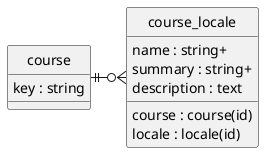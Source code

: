 @startuml uml
skinparam monochrome true
skinparam linetype ortho
hide circle

entity course {
    key : string
}

entity course_locale {
    course : course(id)
    locale : locale(id)
    name : string+
    summary : string+
    description : text
}

course ||-r-o{ course_locale

@enduml
